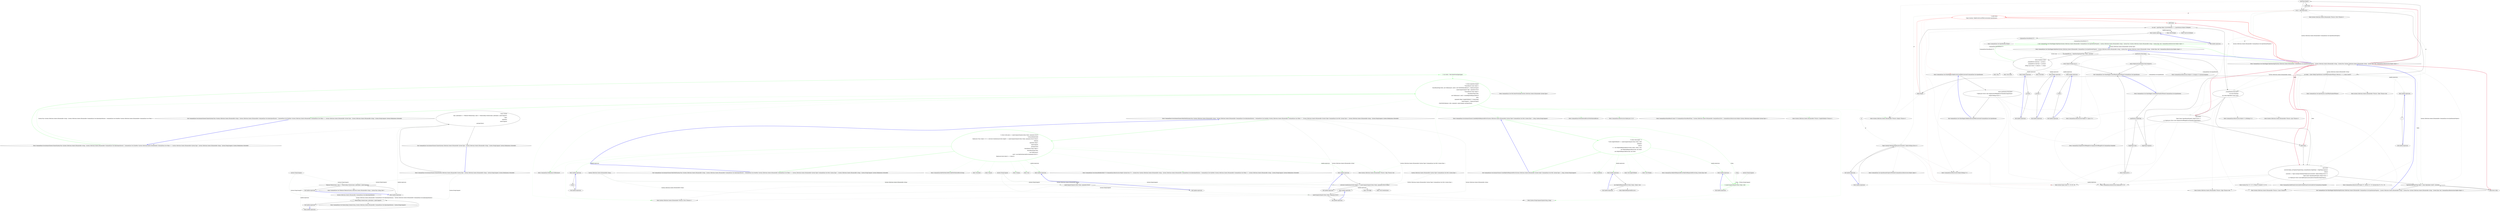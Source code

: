 digraph  {
d12 [cluster="CommandLine.Core.InstanceChooser.Choose(System.Func<System.Collections.Generic.IEnumerable<string>, System.Collections.Generic.IEnumerable<CommandLine.Core.OptionSpecification>, CommandLine.Core.StatePair<System.Collections.Generic.IEnumerable<CommandLine.Core.Token>>>, System.Collections.Generic.IEnumerable<System.Type>, System.Collections.Generic.IEnumerable<string>, System.StringComparer, System.Globalization.CultureInfo)", color=green, community=0, label="0: var verbs = Verb.SelectFromTypes(types)", span="33-33"];
d3 [cluster="CommandLine.Core.InstanceChooser.Choose(System.Func<System.Collections.Generic.IEnumerable<string>, System.Collections.Generic.IEnumerable<CommandLine.Core.OptionSpecification>, CommandLine.Core.StatePair<System.Collections.Generic.IEnumerable<CommandLine.Core.Token>>>, System.Collections.Generic.IEnumerable<System.Type>, System.Collections.Generic.IEnumerable<string>, System.StringComparer, System.Globalization.CultureInfo)", label="Entry CommandLine.Core.InstanceChooser.Choose(System.Func<System.Collections.Generic.IEnumerable<string>, System.Collections.Generic.IEnumerable<CommandLine.Core.OptionSpecification>, CommandLine.Core.StatePair<System.Collections.Generic.IEnumerable<CommandLine.Core.Token>>>, System.Collections.Generic.IEnumerable<System.Type>, System.Collections.Generic.IEnumerable<string>, System.StringComparer, System.Globalization.CultureInfo)", span="26-26"];
d13 [cluster="CommandLine.Core.InstanceChooser.Choose(System.Func<System.Collections.Generic.IEnumerable<string>, System.Collections.Generic.IEnumerable<CommandLine.Core.OptionSpecification>, CommandLine.Core.StatePair<System.Collections.Generic.IEnumerable<CommandLine.Core.Token>>>, System.Collections.Generic.IEnumerable<System.Type>, System.Collections.Generic.IEnumerable<string>, System.StringComparer, System.Globalization.CultureInfo)", color=green, community=0, label="0: return arguments.Empty()\r\n                ? ParserResult.Create<object>(\r\n                    ParserResultType.Verbs, new NullInstance(), new[] { new NoVerbSelectedError() }, Maybe.Just(types))\r\n                : nameComparer.Equals(''help'', arguments.First())\r\n                   ? ParserResult.Create<object>(\r\n                        ParserResultType.Verbs,\r\n                        new NullInstance(), new[] { CreateHelpVerbRequestedError(\r\n                            verbs,\r\n                            arguments.Skip(1).SingleOrDefault() ?? string.Empty,\r\n                            nameComparer) }, Maybe.Just(types))\r\n                   : MatchVerb(tokenizer, verbs, arguments, nameComparer, parsingCulture);", span="35-45"];
d15 [cluster="CommandLine.Core.Verb.SelectFromTypes(System.Collections.Generic.IEnumerable<System.Type>)", label="Entry CommandLine.Core.Verb.SelectFromTypes(System.Collections.Generic.IEnumerable<System.Type>)", span="40-40"];
d14 [cluster="CommandLine.Core.InstanceChooser.Choose(System.Func<System.Collections.Generic.IEnumerable<string>, System.Collections.Generic.IEnumerable<CommandLine.Core.OptionSpecification>, CommandLine.Core.StatePair<System.Collections.Generic.IEnumerable<CommandLine.Core.Token>>>, System.Collections.Generic.IEnumerable<System.Type>, System.Collections.Generic.IEnumerable<string>, System.StringComparer, System.Globalization.CultureInfo)", label="Exit CommandLine.Core.InstanceChooser.Choose(System.Func<System.Collections.Generic.IEnumerable<string>, System.Collections.Generic.IEnumerable<CommandLine.Core.OptionSpecification>, CommandLine.Core.StatePair<System.Collections.Generic.IEnumerable<CommandLine.Core.Token>>>, System.Collections.Generic.IEnumerable<System.Type>, System.Collections.Generic.IEnumerable<string>, System.StringComparer, System.Globalization.CultureInfo)", span="26-26"];
d16 [cluster="System.Collections.Generic.IEnumerable<TSource>.Empty<TSource>()", label="Entry System.Collections.Generic.IEnumerable<TSource>.Empty<TSource>()", span="62-62"];
d17 [cluster="CommandLine.NullInstance.NullInstance()", label="Entry CommandLine.NullInstance.NullInstance()", span="9-9"];
d18 [cluster="CommandLine.NoVerbSelectedError.NoVerbSelectedError()", label="Entry CommandLine.NoVerbSelectedError.NoVerbSelectedError()", span="406-406"];
d19 [cluster="CommandLine.Infrastructure.Maybe.Just<T>(T)", label="Entry CommandLine.Infrastructure.Maybe.Just<T>(T)", span="68-68"];
d20 [cluster="CommandLine.ParserResult.Create<T>(CommandLine.ParserResultType, T, System.Collections.Generic.IEnumerable<CommandLine.Error>, CommandLine.Infrastructure.Maybe<System.Collections.Generic.IEnumerable<System.Type>>)", label="Entry CommandLine.ParserResult.Create<T>(CommandLine.ParserResultType, T, System.Collections.Generic.IEnumerable<CommandLine.Error>, CommandLine.Infrastructure.Maybe<System.Collections.Generic.IEnumerable<System.Type>>)", span="105-105"];
d21 [cluster="System.Collections.Generic.IEnumerable<TSource>.First<TSource>()", label="Entry System.Collections.Generic.IEnumerable<TSource>.First<TSource>()", span="0-0"];
d22 [cluster="System.StringComparer.Equals(string, string)", label="Entry System.StringComparer.Equals(string, string)", span="0-0"];
d23 [cluster="System.Collections.Generic.IEnumerable<TSource>.Skip<TSource>(int)", label="Entry System.Collections.Generic.IEnumerable<TSource>.Skip<TSource>(int)", span="0-0"];
d24 [cluster="System.Collections.Generic.IEnumerable<TSource>.SingleOrDefault<TSource>()", label="Entry System.Collections.Generic.IEnumerable<TSource>.SingleOrDefault<TSource>()", span="0-0"];
d25 [cluster="CommandLine.Core.InstanceChooser.CreateHelpVerbRequestedError(System.Collections.Generic.IEnumerable<System.Tuple<CommandLine.Core.Verb, System.Type>>, string, System.StringComparer)", label="Entry CommandLine.Core.InstanceChooser.CreateHelpVerbRequestedError(System.Collections.Generic.IEnumerable<System.Tuple<CommandLine.Core.Verb, System.Type>>, string, System.StringComparer)", span="69-69"];
d26 [cluster="CommandLine.Core.InstanceChooser.MatchVerb(System.Func<System.Collections.Generic.IEnumerable<string>, System.Collections.Generic.IEnumerable<CommandLine.Core.OptionSpecification>, CommandLine.Core.StatePair<System.Collections.Generic.IEnumerable<CommandLine.Core.Token>>>, System.Collections.Generic.IEnumerable<System.Tuple<CommandLine.Core.Verb, System.Type>>, System.Collections.Generic.IEnumerable<string>, System.StringComparer, System.Globalization.CultureInfo)", label="Entry CommandLine.Core.InstanceChooser.MatchVerb(System.Func<System.Collections.Generic.IEnumerable<string>, System.Collections.Generic.IEnumerable<CommandLine.Core.OptionSpecification>, CommandLine.Core.StatePair<System.Collections.Generic.IEnumerable<CommandLine.Core.Token>>>, System.Collections.Generic.IEnumerable<System.Tuple<CommandLine.Core.Verb, System.Type>>, System.Collections.Generic.IEnumerable<string>, System.StringComparer, System.Globalization.CultureInfo)", span="48-48"];
d27 [cluster="CommandLine.Core.InstanceChooser.MatchVerb(System.Func<System.Collections.Generic.IEnumerable<string>, System.Collections.Generic.IEnumerable<CommandLine.Core.OptionSpecification>, CommandLine.Core.StatePair<System.Collections.Generic.IEnumerable<CommandLine.Core.Token>>>, System.Collections.Generic.IEnumerable<System.Tuple<CommandLine.Core.Verb, System.Type>>, System.Collections.Generic.IEnumerable<string>, System.StringComparer, System.Globalization.CultureInfo)", color=green, community=0, label="0: return verbs.Any(a => nameComparer.Equals(a.Item1.Name, arguments.First()))\r\n                ? InstanceBuilder.Build(\r\n                    Maybe.Just<Func<object>>(() => Activator.CreateInstance(verbs.Single(v => nameComparer.Equals(v.Item1.Name, arguments.First())).Item2)),\r\n                    tokenizer,\r\n                    arguments.Skip(1),\r\n                    nameComparer,\r\n                    parsingCulture)\r\n                : ParserResult.Create<object>(\r\n                    ParserResultType.Verbs,\r\n                    new NullInstance(),\r\n                    new[] { new BadVerbSelectedError(arguments.First()) },\r\n                    Maybe.Just(verbs.Select(v => v.Item2)));", span="55-66"];
d28 [cluster="CommandLine.Core.InstanceChooser.MatchVerb(System.Func<System.Collections.Generic.IEnumerable<string>, System.Collections.Generic.IEnumerable<CommandLine.Core.OptionSpecification>, CommandLine.Core.StatePair<System.Collections.Generic.IEnumerable<CommandLine.Core.Token>>>, System.Collections.Generic.IEnumerable<System.Tuple<CommandLine.Core.Verb, System.Type>>, System.Collections.Generic.IEnumerable<string>, System.StringComparer, System.Globalization.CultureInfo)", label="Exit CommandLine.Core.InstanceChooser.MatchVerb(System.Func<System.Collections.Generic.IEnumerable<string>, System.Collections.Generic.IEnumerable<CommandLine.Core.OptionSpecification>, CommandLine.Core.StatePair<System.Collections.Generic.IEnumerable<CommandLine.Core.Token>>>, System.Collections.Generic.IEnumerable<System.Tuple<CommandLine.Core.Verb, System.Type>>, System.Collections.Generic.IEnumerable<string>, System.StringComparer, System.Globalization.CultureInfo)", span="48-48"];
d29 [cluster="Unk.Any", label="Entry Unk.Any", span=""];
d30 [cluster="Unk.>", label="Entry Unk.>", span=""];
d31 [cluster="CommandLine.Core.InstanceBuilder.Build<T>(CommandLine.Infrastructure.Maybe<System.Func<T>>, System.Func<System.Collections.Generic.IEnumerable<string>, System.Collections.Generic.IEnumerable<CommandLine.Core.OptionSpecification>, CommandLine.Core.StatePair<System.Collections.Generic.IEnumerable<CommandLine.Core.Token>>>, System.Collections.Generic.IEnumerable<string>, System.StringComparer, System.Globalization.CultureInfo)", label="Entry CommandLine.Core.InstanceBuilder.Build<T>(CommandLine.Infrastructure.Maybe<System.Func<T>>, System.Func<System.Collections.Generic.IEnumerable<string>, System.Collections.Generic.IEnumerable<CommandLine.Core.OptionSpecification>, CommandLine.Core.StatePair<System.Collections.Generic.IEnumerable<CommandLine.Core.Token>>>, System.Collections.Generic.IEnumerable<string>, System.StringComparer, System.Globalization.CultureInfo)", span="34-34"];
d32 [cluster="CommandLine.BadVerbSelectedError.BadVerbSelectedError(string)", label="Entry CommandLine.BadVerbSelectedError.BadVerbSelectedError(string)", span="342-342"];
d33 [cluster="Unk.Select", label="Entry Unk.Select", span=""];
d34 [cluster="Unk.Just", label="Entry Unk.Just", span=""];
d35 [cluster="lambda expression", label="Entry lambda expression", span="55-55"];
d38 [cluster="lambda expression", label="Entry lambda expression", span="57-57"];
d46 [cluster="lambda expression", label="Entry lambda expression", span="66-66"];
d49 [cluster="CommandLine.Core.InstanceChooser.CreateHelpVerbRequestedError(System.Collections.Generic.IEnumerable<System.Tuple<CommandLine.Core.Verb, System.Type>>, string, System.StringComparer)", color=green, community=0, label="0: return verb.Length > 0\r\n                      ? verbs.SingleOrDefault(v => nameComparer.Equals(v.Item1.Name, verb))\r\n                             .ToMaybe()\r\n                             .Return(\r\n                                 v => new HelpVerbRequestedError(v.Item1.Name, v.Item2, true),\r\n                                 new HelpVerbRequestedError(null, null, false))\r\n                      : new HelpVerbRequestedError(null, null, false);", span="74-80"];
d50 [cluster="CommandLine.Core.InstanceChooser.CreateHelpVerbRequestedError(System.Collections.Generic.IEnumerable<System.Tuple<CommandLine.Core.Verb, System.Type>>, string, System.StringComparer)", label="Exit CommandLine.Core.InstanceChooser.CreateHelpVerbRequestedError(System.Collections.Generic.IEnumerable<System.Tuple<CommandLine.Core.Verb, System.Type>>, string, System.StringComparer)", span="69-69"];
d51 [cluster="Unk.SingleOrDefault", label="Entry Unk.SingleOrDefault", span=""];
d52 [cluster="Unk.ToMaybe", label="Entry Unk.ToMaybe", span=""];
d53 [cluster="CommandLine.HelpVerbRequestedError.HelpVerbRequestedError(string, System.Type, bool)", label="Entry CommandLine.HelpVerbRequestedError.HelpVerbRequestedError(string, System.Type, bool)", span="368-368"];
d54 [cluster="Unk.Return", label="Entry Unk.Return", span=""];
d55 [cluster="lambda expression", label="Entry lambda expression", span="75-75"];
d58 [cluster="lambda expression", label="Entry lambda expression", span="78-78"];
d56 [cluster="lambda expression", color=green, community=0, label="0: nameComparer.Equals(v.Item1.Name, verb)", span="75-75"];
d67 [label=string, span=""];
d68 [label="System.StringComparer", span=""];
d57 [cluster="lambda expression", label="Exit lambda expression", span="75-75"];
d1 [cluster="CommandLine.Core.InstanceChooser.Choose(System.Collections.Generic.IEnumerable<System.Type>, System.Collections.Generic.IEnumerable<string>, System.StringComparer, System.Globalization.CultureInfo)", label="return Choose(\r\n                (args, optionSpecs) => Tokenizer.Tokenize(args, name => NameLookup.Contains(name, optionSpecs, nameComparer)),\r\n                types,\r\n                arguments,\r\n                nameComparer,\r\n                parsingCulture);", span="18-23"];
d36 [cluster="lambda expression", label="nameComparer.Equals(a.Item1.Name, arguments.First())", span="55-55"];
d44 [cluster="lambda expression", label="nameComparer.Equals(v.Item1.Name, arguments.First())", span="57-57"];
d39 [cluster="lambda expression", label="Activator.CreateInstance(verbs.Single(v => nameComparer.Equals(v.Item1.Name, arguments.First())).Item2)", span="57-57"];
d37 [cluster="lambda expression", label="Exit lambda expression", span="55-55"];
d40 [cluster="lambda expression", label="Exit lambda expression", span="57-57"];
d48 [cluster="lambda expression", label="Exit lambda expression", span="66-66"];
d47 [cluster="lambda expression", label="v.Item2", span="66-66"];
d60 [cluster="lambda expression", label="Exit lambda expression", span="78-78"];
d59 [cluster="lambda expression", label="new HelpVerbRequestedError(v.Item1.Name, v.Item2, true)", span="78-78"];
d0 [cluster="CommandLine.Core.InstanceChooser.Choose(System.Collections.Generic.IEnumerable<System.Type>, System.Collections.Generic.IEnumerable<string>, System.StringComparer, System.Globalization.CultureInfo)", label="Entry CommandLine.Core.InstanceChooser.Choose(System.Collections.Generic.IEnumerable<System.Type>, System.Collections.Generic.IEnumerable<string>, System.StringComparer, System.Globalization.CultureInfo)", span="12-12"];
d2 [cluster="CommandLine.Core.InstanceChooser.Choose(System.Collections.Generic.IEnumerable<System.Type>, System.Collections.Generic.IEnumerable<string>, System.StringComparer, System.Globalization.CultureInfo)", label="Exit CommandLine.Core.InstanceChooser.Choose(System.Collections.Generic.IEnumerable<System.Type>, System.Collections.Generic.IEnumerable<string>, System.StringComparer, System.Globalization.CultureInfo)", span="12-12"];
d4 [cluster="lambda expression", label="Entry lambda expression", span="19-19"];
d64 [label="System.Collections.Generic.IEnumerable<string>", span=""];
d65 [label="System.StringComparer", span=""];
d43 [cluster="lambda expression", label="Entry lambda expression", span="57-57"];
d45 [cluster="lambda expression", label="Exit lambda expression", span="57-57"];
d66 [label="System.Collections.Generic.IEnumerable<System.Tuple<CommandLine.Core.Verb, System.Type>>", span=""];
d41 [cluster="Unk.Single", label="Entry Unk.Single", span=""];
d42 [cluster="Unk.CreateInstance", label="Entry Unk.CreateInstance", span=""];
d61 [cluster="HelpVerbRequestedError.cstr", label="Entry HelpVerbRequestedError.cstr", span=""];
d5 [cluster="lambda expression", label="Tokenizer.Tokenize(args, name => NameLookup.Contains(name, optionSpecs, nameComparer))", span="19-19"];
d9 [cluster="lambda expression", label="NameLookup.Contains(name, optionSpecs, nameComparer)", span="19-19"];
d6 [cluster="lambda expression", label="Exit lambda expression", span="19-19"];
d62 [label="System.StringComparer", span=""];
d7 [cluster="CommandLine.Core.Tokenizer.Tokenize(System.Collections.Generic.IEnumerable<string>, System.Func<string, bool>)", label="Entry CommandLine.Core.Tokenizer.Tokenize(System.Collections.Generic.IEnumerable<string>, System.Func<string, bool>)", span="11-11"];
d8 [cluster="lambda expression", label="Entry lambda expression", span="19-19"];
d63 [label="System.Collections.Generic.IEnumerable<CommandLine.Core.OptionSpecification>", span=""];
d10 [cluster="lambda expression", label="Exit lambda expression", span="19-19"];
d11 [cluster="CommandLine.Core.NameLookup.Contains(string, System.Collections.Generic.IEnumerable<CommandLine.Core.OptionSpecification>, System.StringComparer)", label="Entry CommandLine.Core.NameLookup.Contains(string, System.Collections.Generic.IEnumerable<CommandLine.Core.OptionSpecification>, System.StringComparer)", span="11-11"];
m0_60 [cluster="CommandLine.Core.SpecificationProperty.WithValue(CommandLine.Infrastructure.Maybe<object>)", file="ValueMapper.cs", label="Entry CommandLine.Core.SpecificationProperty.WithValue(CommandLine.Infrastructure.Maybe<object>)", span="18-18"];
m0_43 [cluster="CommandLine.Infrastructure.Maybe<T>.IsJust<T>()", file="ValueMapper.cs", label="Entry CommandLine.Infrastructure.Maybe<T>.IsJust<T>()", span="149-149"];
m0_6 [cluster="Unk.>", file="ValueMapper.cs", label="Entry Unk.>", span=""];
m0_34 [cluster="CommandLine.Core.Specification.CountOfMaxNumberOfValues()", file="ValueMapper.cs", label="Entry CommandLine.Core.Specification.CountOfMaxNumberOfValues()", span="67-67"];
m0_0 [cluster="CommandLine.Core.ValueMapper.MapValues(System.Collections.Generic.IEnumerable<CommandLine.Core.SpecificationProperty>, System.Collections.Generic.IEnumerable<string>, System.Func<System.Collections.Generic.IEnumerable<string>, System.Type, bool, CommandLine.Infrastructure.Maybe<object>>)", file="ValueMapper.cs", label="Entry CommandLine.Core.ValueMapper.MapValues(System.Collections.Generic.IEnumerable<CommandLine.Core.SpecificationProperty>, System.Collections.Generic.IEnumerable<string>, System.Func<System.Collections.Generic.IEnumerable<string>, System.Type, bool, CommandLine.Infrastructure.Maybe<object>>)", span="11-11"];
m0_3 [cluster="CommandLine.Core.ValueMapper.MapValues(System.Collections.Generic.IEnumerable<CommandLine.Core.SpecificationProperty>, System.Collections.Generic.IEnumerable<string>, System.Func<System.Collections.Generic.IEnumerable<string>, System.Type, bool, CommandLine.Infrastructure.Maybe<object>>)", color=green, community=0, file="ValueMapper.cs", label="1: Exit CommandLine.Core.ValueMapper.MapValues(System.Collections.Generic.IEnumerable<CommandLine.Core.SpecificationProperty>, System.Collections.Generic.IEnumerable<string>, System.Func<System.Collections.Generic.IEnumerable<string>, System.Type, bool, CommandLine.Infrastructure.Maybe<object>>)", span="11-11"];
m0_2 [cluster="CommandLine.Core.ValueMapper.MapValues(System.Collections.Generic.IEnumerable<CommandLine.Core.SpecificationProperty>, System.Collections.Generic.IEnumerable<string>, System.Func<System.Collections.Generic.IEnumerable<string>, System.Type, bool, CommandLine.Infrastructure.Maybe<object>>)", file="ValueMapper.cs", label="return StatePair.Create(\r\n                propAndErrors.Select(pe => pe.Item1),\r\n                propAndErrors.Select(pe => pe.Item2)\r\n                    .OfType<Just<Error>>().Select(e => e.Value)\r\n                );", span="18-22"];
m0_1 [cluster="CommandLine.Core.ValueMapper.MapValues(System.Collections.Generic.IEnumerable<CommandLine.Core.SpecificationProperty>, System.Collections.Generic.IEnumerable<string>, System.Func<System.Collections.Generic.IEnumerable<string>, System.Type, bool, CommandLine.Infrastructure.Maybe<object>>)", file="ValueMapper.cs", label="var propAndErrors = MapValuesImpl(specProps, values, converter)", span="16-16"];
m0_4 [cluster="CommandLine.Core.ValueMapper.MapValuesImpl(System.Collections.Generic.IEnumerable<CommandLine.Core.SpecificationProperty>, System.Collections.Generic.IEnumerable<string>, System.Func<System.Collections.Generic.IEnumerable<string>, System.Type, bool, CommandLine.Infrastructure.Maybe<object>>)", file="ValueMapper.cs", label="Entry CommandLine.Core.ValueMapper.MapValuesImpl(System.Collections.Generic.IEnumerable<CommandLine.Core.SpecificationProperty>, System.Collections.Generic.IEnumerable<string>, System.Func<System.Collections.Generic.IEnumerable<string>, System.Type, bool, CommandLine.Infrastructure.Maybe<object>>)", span="25-25"];
m0_56 [cluster="CommandLine.Core.Specification.IsValue()", file="ValueMapper.cs", label="Entry CommandLine.Core.Specification.IsValue()", span="15-15"];
m0_7 [cluster="Unk.Create", file="ValueMapper.cs", label="Entry Unk.Create", span=""];
m0_71 [cluster="CommandLine.Infrastructure.Maybe<T>.FromJust<T>(System.Exception)", file="ValueMapper.cs", label="Entry CommandLine.Infrastructure.Maybe<T>.FromJust<T>(System.Exception)", span="134-134"];
m0_44 [cluster="CommandLine.Infrastructure.Maybe<T>.IsNothing<T>()", file="ValueMapper.cs", label="Entry CommandLine.Infrastructure.Maybe<T>.IsNothing<T>()", span="144-144"];
m0_42 [cluster="Unk.ToMaybe", file="ValueMapper.cs", label="Entry Unk.ToMaybe", span=""];
m0_45 [cluster="System.Collections.Generic.IEnumerable<TSource>.Any<TSource>()", file="ValueMapper.cs", label="Entry System.Collections.Generic.IEnumerable<TSource>.Any<TSource>()", span="0-0"];
m0_46 [cluster="CommandLine.SequenceOutOfRangeError.SequenceOutOfRangeError(CommandLine.NameInfo)", file="ValueMapper.cs", label="Entry CommandLine.SequenceOutOfRangeError.SequenceOutOfRangeError(CommandLine.NameInfo)", span="324-324"];
m0_39 [cluster="System.Tuple.Create<T1, T2>(T1, T2)", file="ValueMapper.cs", label="Entry System.Tuple.Create<T1, T2>(T1, T2)", span="0-0"];
m0_57 [cluster="lambda expression", file="ValueMapper.cs", label="Entry lambda expression", span="57-57"];
m0_8 [cluster="lambda expression", file="ValueMapper.cs", label="Entry lambda expression", span="19-19"];
m0_11 [cluster="lambda expression", file="ValueMapper.cs", label="Entry lambda expression", span="20-20"];
m0_14 [cluster="lambda expression", file="ValueMapper.cs", label="Entry lambda expression", span="21-21"];
m0_9 [cluster="lambda expression", file="ValueMapper.cs", label="pe.Item1", span="19-19"];
m0_10 [cluster="lambda expression", file="ValueMapper.cs", label="Exit lambda expression", span="19-19"];
m0_12 [cluster="lambda expression", file="ValueMapper.cs", label="pe.Item2", span="20-20"];
m0_13 [cluster="lambda expression", file="ValueMapper.cs", label="Exit lambda expression", span="20-20"];
m0_15 [cluster="lambda expression", file="ValueMapper.cs", label="e.Value", span="21-21"];
m0_16 [cluster="lambda expression", file="ValueMapper.cs", label="Exit lambda expression", span="21-21"];
m0_58 [cluster="lambda expression", file="ValueMapper.cs", label="Tuple.Create(pt.WithValue(Maybe.Just(converted)), Maybe.Nothing<Error>())", span="57-57"];
m0_50 [cluster="lambda expression", file="ValueMapper.cs", label="Entry lambda expression", span="35-35"];
m0_53 [cluster="lambda expression", file="ValueMapper.cs", label="Entry lambda expression", span="43-43"];
m0_51 [cluster="lambda expression", file="ValueMapper.cs", label=n, span="35-35"];
m0_52 [cluster="lambda expression", file="ValueMapper.cs", label="Exit lambda expression", span="35-35"];
m0_54 [cluster="lambda expression", file="ValueMapper.cs", label="CommandLine.ParserResult<T>", span=""];
m0_55 [cluster="lambda expression", file="ValueMapper.cs", label="Exit lambda expression", span="43-43"];
m0_59 [cluster="lambda expression", file="ValueMapper.cs", label="Exit lambda expression", span="57-57"];
m0_33 [cluster="System.Collections.Generic.IEnumerable<TSource>.First<TSource>()", file="ValueMapper.cs", label="Entry System.Collections.Generic.IEnumerable<TSource>.First<TSource>()", span="0-0"];
m0_40 [cluster="System.Collections.Generic.IEnumerable<TSource>.Skip<TSource>(int)", file="ValueMapper.cs", label="Entry System.Collections.Generic.IEnumerable<TSource>.Skip<TSource>(int)", span="0-0"];
m0_37 [cluster="System.Collections.Generic.IEnumerable<TSource>.Take<TSource>(int)", file="ValueMapper.cs", label="Entry System.Collections.Generic.IEnumerable<TSource>.Take<TSource>(int)", span="0-0"];
m0_48 [cluster="System.Func<T1, T2, T3, TResult>.Invoke(T1, T2, T3)", file="ValueMapper.cs", label="Entry System.Func<T1, T2, T3, TResult>.Invoke(T1, T2, T3)", span="0-0"];
m0_38 [cluster="CommandLine.Core.ValueMapper.MakeErrorInCaseOfMinConstraint(CommandLine.Core.Specification)", file="ValueMapper.cs", label="Entry CommandLine.Core.ValueMapper.MakeErrorInCaseOfMinConstraint(CommandLine.Core.Specification)", span="83-83"];
m0_72 [cluster="CommandLine.Core.ValueMapper.MakeErrorInCaseOfMinConstraint(CommandLine.Core.Specification)", file="ValueMapper.cs", label="return specification.Min.IsJust()\r\n                ? Maybe.Just<Error>(new SequenceOutOfRangeError(NameInfo.EmptyName))\r\n                : Maybe.Nothing<Error>();", span="85-87"];
m0_73 [cluster="CommandLine.Core.ValueMapper.MakeErrorInCaseOfMinConstraint(CommandLine.Core.Specification)", file="ValueMapper.cs", label="Exit CommandLine.Core.ValueMapper.MakeErrorInCaseOfMinConstraint(CommandLine.Core.Specification)", span="83-83"];
m0_47 [cluster="CommandLine.Infrastructure.Maybe.Just<T>(T)", file="ValueMapper.cs", label="Entry CommandLine.Infrastructure.Maybe.Just<T>(T)", span="68-68"];
m0_5 [cluster="Unk.Select", file="ValueMapper.cs", label="Entry Unk.Select", span=""];
m0_49 [cluster="CommandLine.BadFormatConversionError.BadFormatConversionError(CommandLine.NameInfo)", file="ValueMapper.cs", label="Entry CommandLine.BadFormatConversionError.BadFormatConversionError(CommandLine.NameInfo)", span="313-313"];
m0_61 [cluster="CommandLine.Infrastructure.Maybe.Nothing<T>()", file="ValueMapper.cs", label="Entry CommandLine.Infrastructure.Maybe.Nothing<T>()", span="63-63"];
m0_35 [cluster="System.Collections.Generic.IEnumerable<TSource>.Count<TSource>()", file="ValueMapper.cs", label="Entry System.Collections.Generic.IEnumerable<TSource>.Count<TSource>()", span="0-0"];
m0_62 [cluster="CommandLine.Core.ValueMapper.CountOfMaxNumberOfValues(CommandLine.Core.Specification)", file="ValueMapper.cs", label="Entry CommandLine.Core.ValueMapper.CountOfMaxNumberOfValues(CommandLine.Core.Specification)", span="67-67"];
m0_63 [cluster="CommandLine.Core.ValueMapper.CountOfMaxNumberOfValues(CommandLine.Core.Specification)", file="ValueMapper.cs", label="specification.TargetType", span="69-69"];
m0_67 [cluster="CommandLine.Core.ValueMapper.CountOfMaxNumberOfValues(CommandLine.Core.Specification)", file="ValueMapper.cs", label="specification.Max.IsJust()", span="74-74"];
m0_68 [cluster="CommandLine.Core.ValueMapper.CountOfMaxNumberOfValues(CommandLine.Core.Specification)", file="ValueMapper.cs", label="return Maybe.Just(specification.Max.FromJust());", span="76-76"];
m0_64 [cluster="CommandLine.Core.ValueMapper.CountOfMaxNumberOfValues(CommandLine.Core.Specification)", file="ValueMapper.cs", label="TargetType.Scalar", span="71-71"];
m0_66 [cluster="CommandLine.Core.ValueMapper.CountOfMaxNumberOfValues(CommandLine.Core.Specification)", file="ValueMapper.cs", label="TargetType.Sequence", span="73-73"];
m0_65 [cluster="CommandLine.Core.ValueMapper.CountOfMaxNumberOfValues(CommandLine.Core.Specification)", file="ValueMapper.cs", label="return Maybe.Just(1);", span="72-72"];
m0_69 [cluster="CommandLine.Core.ValueMapper.CountOfMaxNumberOfValues(CommandLine.Core.Specification)", file="ValueMapper.cs", label="return Maybe.Nothing<int>();", span="80-80"];
m0_70 [cluster="CommandLine.Core.ValueMapper.CountOfMaxNumberOfValues(CommandLine.Core.Specification)", file="ValueMapper.cs", label="Exit CommandLine.Core.ValueMapper.CountOfMaxNumberOfValues(CommandLine.Core.Specification)", span="67-67"];
m0_41 [cluster="Unk.FirstOrDefault", file="ValueMapper.cs", label="Entry Unk.FirstOrDefault", span=""];
m0_17 [cluster="CommandLine.Core.ValueMapper.MapValuesImpl(System.Collections.Generic.IEnumerable<CommandLine.Core.SpecificationProperty>, System.Collections.Generic.IEnumerable<string>, System.Func<System.Collections.Generic.IEnumerable<string>, System.Type, bool, CommandLine.Infrastructure.Maybe<object>>)", file="ValueMapper.cs", label="specProps.Empty()", span="30-30"];
m0_18 [cluster="CommandLine.Core.ValueMapper.MapValuesImpl(System.Collections.Generic.IEnumerable<CommandLine.Core.SpecificationProperty>, System.Collections.Generic.IEnumerable<string>, System.Func<System.Collections.Generic.IEnumerable<string>, System.Type, bool, CommandLine.Infrastructure.Maybe<object>>)", file="ValueMapper.cs", label="yield break;", span="32-32"];
m0_22 [cluster="CommandLine.Core.ValueMapper.MapValuesImpl(System.Collections.Generic.IEnumerable<CommandLine.Core.SpecificationProperty>, System.Collections.Generic.IEnumerable<string>, System.Func<System.Collections.Generic.IEnumerable<string>, System.Type, bool, CommandLine.Infrastructure.Maybe<object>>)", color=red, community=0, file="ValueMapper.cs", label="0: yield return\r\n                    Tuple.Create(pt, MakeErrorInCaseOfMinConstraint(pt.Specification));", span="38-39"];
m0_23 [cluster="CommandLine.Core.ValueMapper.MapValuesImpl(System.Collections.Generic.IEnumerable<CommandLine.Core.SpecificationProperty>, System.Collections.Generic.IEnumerable<string>, System.Func<System.Collections.Generic.IEnumerable<string>, System.Type, bool, CommandLine.Infrastructure.Maybe<object>>)", file="ValueMapper.cs", label="yield break;", span="40-40"];
m0_26 [cluster="CommandLine.Core.ValueMapper.MapValuesImpl(System.Collections.Generic.IEnumerable<CommandLine.Core.SpecificationProperty>, System.Collections.Generic.IEnumerable<string>, System.Func<System.Collections.Generic.IEnumerable<string>, System.Type, bool, CommandLine.Infrastructure.Maybe<object>>)", file="ValueMapper.cs", label="yield return\r\n                    Tuple.Create<SpecificationProperty, Maybe<Error>>(\r\n                        pt, Maybe.Just<Error>(new SequenceOutOfRangeError(NameInfo.EmptyName)));", span="48-50"];
m0_27 [cluster="CommandLine.Core.ValueMapper.MapValuesImpl(System.Collections.Generic.IEnumerable<CommandLine.Core.SpecificationProperty>, System.Collections.Generic.IEnumerable<string>, System.Func<System.Collections.Generic.IEnumerable<string>, System.Type, bool, CommandLine.Infrastructure.Maybe<object>>)", file="ValueMapper.cs", label="yield break;", span="51-51"];
m0_28 [cluster="CommandLine.Core.ValueMapper.MapValuesImpl(System.Collections.Generic.IEnumerable<CommandLine.Core.SpecificationProperty>, System.Collections.Generic.IEnumerable<string>, System.Func<System.Collections.Generic.IEnumerable<string>, System.Type, bool, CommandLine.Infrastructure.Maybe<object>>)", file="ValueMapper.cs", label="yield return\r\n                converter(taken, pt.Property.PropertyType, pt.Specification.TargetType != TargetType.Sequence)\r\n                    .Return(\r\n                        converted => Tuple.Create(pt.WithValue(Maybe.Just(converted)), Maybe.Nothing<Error>()),\r\n                        Tuple.Create<SpecificationProperty, Maybe<Error>>(\r\n                            pt, Maybe.Just<Error>(new BadFormatConversionError(NameInfo.EmptyName))));", span="54-59"];
m0_30 [cluster="CommandLine.Core.ValueMapper.MapValuesImpl(System.Collections.Generic.IEnumerable<CommandLine.Core.SpecificationProperty>, System.Collections.Generic.IEnumerable<string>, System.Func<System.Collections.Generic.IEnumerable<string>, System.Type, bool, CommandLine.Infrastructure.Maybe<object>>)", file="ValueMapper.cs", label="yield return value;", span="63-63"];
m0_19 [cluster="CommandLine.Core.ValueMapper.MapValuesImpl(System.Collections.Generic.IEnumerable<CommandLine.Core.SpecificationProperty>, System.Collections.Generic.IEnumerable<string>, System.Func<System.Collections.Generic.IEnumerable<string>, System.Type, bool, CommandLine.Infrastructure.Maybe<object>>)", file="ValueMapper.cs", label="var pt = specProps.First()", span="34-34"];
m0_20 [cluster="CommandLine.Core.ValueMapper.MapValuesImpl(System.Collections.Generic.IEnumerable<CommandLine.Core.SpecificationProperty>, System.Collections.Generic.IEnumerable<string>, System.Func<System.Collections.Generic.IEnumerable<string>, System.Type, bool, CommandLine.Infrastructure.Maybe<object>>)", file="ValueMapper.cs", label="var taken = values.Take(pt.Specification.CountOfMaxNumberOfValues().Return(n => n, values.Count()))", span="35-35"];
m0_24 [cluster="CommandLine.Core.ValueMapper.MapValuesImpl(System.Collections.Generic.IEnumerable<CommandLine.Core.SpecificationProperty>, System.Collections.Generic.IEnumerable<string>, System.Func<System.Collections.Generic.IEnumerable<string>, System.Type, bool, CommandLine.Infrastructure.Maybe<object>>)", file="ValueMapper.cs", label="var next = specProps.Skip(1).FirstOrDefault(s => s.Specification.IsValue()).ToMaybe()", span="43-43"];
m0_25 [cluster="CommandLine.Core.ValueMapper.MapValuesImpl(System.Collections.Generic.IEnumerable<CommandLine.Core.SpecificationProperty>, System.Collections.Generic.IEnumerable<string>, System.Func<System.Collections.Generic.IEnumerable<string>, System.Type, bool, CommandLine.Infrastructure.Maybe<object>>)", file="ValueMapper.cs", label="pt.Specification.Max.IsJust()\r\n                && next.IsNothing()\r\n                && values.Skip(taken.Count()).Any()", span="44-46"];
m0_29 [cluster="CommandLine.Core.ValueMapper.MapValuesImpl(System.Collections.Generic.IEnumerable<CommandLine.Core.SpecificationProperty>, System.Collections.Generic.IEnumerable<string>, System.Func<System.Collections.Generic.IEnumerable<string>, System.Type, bool, CommandLine.Infrastructure.Maybe<object>>)", file="ValueMapper.cs", label="MapValuesImpl(specProps.Skip(1), values.Skip(taken.Count()), converter)", span="61-61"];
m0_21 [cluster="CommandLine.Core.ValueMapper.MapValuesImpl(System.Collections.Generic.IEnumerable<CommandLine.Core.SpecificationProperty>, System.Collections.Generic.IEnumerable<string>, System.Func<System.Collections.Generic.IEnumerable<string>, System.Type, bool, CommandLine.Infrastructure.Maybe<object>>)", file="ValueMapper.cs", label="taken.Empty()", span="36-36"];
m0_31 [cluster="CommandLine.Core.ValueMapper.MapValuesImpl(System.Collections.Generic.IEnumerable<CommandLine.Core.SpecificationProperty>, System.Collections.Generic.IEnumerable<string>, System.Func<System.Collections.Generic.IEnumerable<string>, System.Type, bool, CommandLine.Infrastructure.Maybe<object>>)", file="ValueMapper.cs", label="Exit CommandLine.Core.ValueMapper.MapValuesImpl(System.Collections.Generic.IEnumerable<CommandLine.Core.SpecificationProperty>, System.Collections.Generic.IEnumerable<string>, System.Func<System.Collections.Generic.IEnumerable<string>, System.Type, bool, CommandLine.Infrastructure.Maybe<object>>)", span="25-25"];
m0_36 [cluster="CommandLine.Infrastructure.Maybe<T1>.Return<T1, T2>(System.Func<T1, T2>, T2)", file="ValueMapper.cs", label="Entry CommandLine.Infrastructure.Maybe<T1>.Return<T1, T2>(System.Func<T1, T2>, T2)", span="100-100"];
m0_74 [file="ValueMapper.cs", label=pt, span=""];
d12 -> d13  [color=green, key=0, style=solid];
d12 -> d15  [color=green, key=2, style=dotted];
d3 -> d12  [color=green, key=0, style=solid];
d3 -> d13  [color=green, key=1, label="System.Func<System.Collections.Generic.IEnumerable<string>, System.Collections.Generic.IEnumerable<CommandLine.Core.OptionSpecification>, CommandLine.Core.StatePair<System.Collections.Generic.IEnumerable<CommandLine.Core.Token>>>", style=dashed];
d13 -> d14  [color=green, key=0, style=solid];
d13 -> d16  [color=green, key=2, style=dotted];
d13 -> d17  [color=green, key=2, style=dotted];
d13 -> d18  [color=green, key=2, style=dotted];
d13 -> d19  [color=green, key=2, style=dotted];
d13 -> d20  [color=green, key=2, style=dotted];
d13 -> d21  [color=green, key=2, style=dotted];
d13 -> d22  [color=green, key=2, style=dotted];
d13 -> d23  [color=green, key=2, style=dotted];
d13 -> d24  [color=green, key=2, style=dotted];
d13 -> d25  [color=green, key=2, style=dotted];
d13 -> d26  [color=green, key=2, style=dotted];
d14 -> d3  [color=blue, key=0, style=bold];
d25 -> d49  [color=green, key=0, style=solid];
d25 -> d56  [color=green, key=1, label=string, style=dashed];
d26 -> d27  [color=green, key=0, style=solid];
d26 -> d36  [color=darkseagreen4, key=1, label="System.Collections.Generic.IEnumerable<string>", style=dashed];
d26 -> d39  [color=darkseagreen4, key=1, label="System.Collections.Generic.IEnumerable<System.Tuple<CommandLine.Core.Verb, System.Type>>", style=dashed];
d26 -> d44  [color=darkseagreen4, key=1, label="System.Collections.Generic.IEnumerable<string>", style=dashed];
d27 -> d28  [color=green, key=0, style=solid];
d27 -> d29  [color=green, key=2, style=dotted];
d27 -> d30  [color=green, key=2, style=dotted];
d27 -> d23  [color=green, key=2, style=dotted];
d27 -> d31  [color=green, key=2, style=dotted];
d27 -> d17  [color=green, key=2, style=dotted];
d27 -> d32  [color=green, key=2, style=dotted];
d27 -> d21  [color=green, key=2, style=dotted];
d27 -> d33  [color=green, key=2, style=dotted];
d27 -> d34  [color=green, key=2, style=dotted];
d27 -> d35  [color=green, key=1, label="lambda expression", style=dashed];
d27 -> d38  [color=green, key=1, label="lambda expression", style=dashed];
d27 -> d46  [color=green, key=1, label="lambda expression", style=dashed];
d28 -> d26  [color=blue, key=0, style=bold];
d35 -> d36  [key=0, style=solid];
d38 -> d39  [key=0, style=solid];
d46 -> d47  [key=0, style=solid];
d49 -> d50  [color=green, key=0, style=solid];
d49 -> d51  [color=green, key=2, style=dotted];
d49 -> d52  [color=green, key=2, style=dotted];
d49 -> d53  [color=green, key=2, style=dotted];
d49 -> d54  [color=green, key=2, style=dotted];
d49 -> d55  [color=green, key=1, label="lambda expression", style=dashed];
d49 -> d58  [color=green, key=1, label="lambda expression", style=dashed];
d50 -> d25  [color=blue, key=0, style=bold];
d55 -> d56  [color=green, key=0, style=solid];
d58 -> d59  [key=0, style=solid];
d56 -> d57  [color=green, key=0, style=solid];
d56 -> d22  [color=green, key=2, style=dotted];
d67 -> d56  [color=green, key=1, label=string, style=dashed];
d68 -> d56  [color=green, key=1, label="System.StringComparer", style=dashed];
d57 -> d55  [color=blue, key=0, style=bold];
d1 -> d3  [key=2, style=dotted];
d1 -> d2  [key=0, style=solid];
d1 -> d4  [color=darkseagreen4, key=1, label="lambda expression", style=dashed];
d36 -> d21  [key=2, style=dotted];
d36 -> d22  [key=2, style=dotted];
d36 -> d37  [key=0, style=solid];
d44 -> d21  [key=2, style=dotted];
d44 -> d22  [key=2, style=dotted];
d44 -> d45  [key=0, style=solid];
d39 -> d40  [key=0, style=solid];
d39 -> d41  [key=2, style=dotted];
d39 -> d42  [key=2, style=dotted];
d39 -> d43  [color=darkseagreen4, key=1, label="lambda expression", style=dashed];
d37 -> d35  [color=blue, key=0, style=bold];
d40 -> d38  [color=blue, key=0, style=bold];
d48 -> d46  [color=blue, key=0, style=bold];
d47 -> d48  [key=0, style=solid];
d60 -> d58  [color=blue, key=0, style=bold];
d59 -> d60  [key=0, style=solid];
d59 -> d61  [key=2, style=dotted];
d0 -> d1  [key=0, style=solid];
d0 -> d5  [color=darkseagreen4, key=1, label="System.StringComparer", style=dashed];
d0 -> d9  [color=darkseagreen4, key=1, label="System.StringComparer", style=dashed];
d2 -> d0  [color=blue, key=0, style=bold];
d4 -> d5  [key=0, style=solid];
d4 -> d9  [color=darkseagreen4, key=1, label="System.Collections.Generic.IEnumerable<CommandLine.Core.OptionSpecification>", style=dashed];
d64 -> d36  [color=darkseagreen4, key=1, label="System.Collections.Generic.IEnumerable<string>", style=dashed];
d64 -> d44  [color=darkseagreen4, key=1, label="System.Collections.Generic.IEnumerable<string>", style=dashed];
d64 -> d39  [color=darkseagreen4, key=1, label="System.Collections.Generic.IEnumerable<string>", style=dashed];
d65 -> d36  [color=darkseagreen4, key=1, label="System.StringComparer", style=dashed];
d65 -> d44  [color=darkseagreen4, key=1, label="System.StringComparer", style=dashed];
d65 -> d39  [color=darkseagreen4, key=1, label="System.StringComparer", style=dashed];
d43 -> d44  [key=0, style=solid];
d45 -> d43  [color=blue, key=0, style=bold];
d66 -> d39  [color=darkseagreen4, key=1, label="System.Collections.Generic.IEnumerable<System.Tuple<CommandLine.Core.Verb, System.Type>>", style=dashed];
d5 -> d6  [key=0, style=solid];
d5 -> d7  [key=2, style=dotted];
d5 -> d8  [color=darkseagreen4, key=1, label="lambda expression", style=dashed];
d9 -> d10  [key=0, style=solid];
d9 -> d11  [key=2, style=dotted];
d6 -> d4  [color=blue, key=0, style=bold];
d62 -> d5  [color=darkseagreen4, key=1, label="System.StringComparer", style=dashed];
d62 -> d9  [color=darkseagreen4, key=1, label="System.StringComparer", style=dashed];
d8 -> d9  [key=0, style=solid];
d63 -> d9  [color=darkseagreen4, key=1, label="System.Collections.Generic.IEnumerable<CommandLine.Core.OptionSpecification>", style=dashed];
d10 -> d8  [color=blue, key=0, style=bold];
m0_0 -> m0_3  [color=green, key=1, label="System.Collections.Generic.IEnumerable<System.Type>", style=dashed];
m0_0 -> m0_1  [key=0, style=solid];
m0_0 -> m0_2  [color=darkseagreen4, key=1, label="System.Type", style=dashed];
m0_3 -> m0_4  [color=green, key=0, style=solid];
m0_3 -> m0_0  [color=blue, key=0, style=bold];
m0_2 -> m0_3  [color=green, key=0, style=solid];
m0_2 -> m0_5  [key=2, style=dotted];
m0_2 -> m0_6  [key=2, style=dotted];
m0_2 -> m0_7  [key=2, style=dotted];
m0_2 -> m0_8  [color=darkseagreen4, key=1, label="lambda expression", style=dashed];
m0_2 -> m0_11  [color=darkseagreen4, key=1, label="lambda expression", style=dashed];
m0_2 -> m0_14  [color=darkseagreen4, key=1, label="lambda expression", style=dashed];
m0_1 -> m0_2  [key=0, style=solid];
m0_1 -> m0_4  [key=2, style=dotted];
m0_4 -> m0_0  [color=blue, key=0, style=bold];
m0_4 -> m0_17  [key=0, style=solid];
m0_4 -> m0_18  [color=crimson, key=0, style=bold];
m0_4 -> m0_22  [color=red, key=0, style=bold];
m0_4 -> m0_23  [color=crimson, key=0, style=bold];
m0_4 -> m0_26  [color=crimson, key=0, style=bold];
m0_4 -> m0_27  [color=crimson, key=0, style=bold];
m0_4 -> m0_28  [color=crimson, key=0, style=bold];
m0_4 -> m0_30  [color=crimson, key=0, style=bold];
m0_4 -> m0_19  [color=darkseagreen4, key=1, label="System.Collections.Generic.IEnumerable<CommandLine.Core.SpecificationProperty>", style=dashed];
m0_4 -> m0_20  [color=darkseagreen4, key=1, label="System.Collections.Generic.IEnumerable<string>", style=dashed];
m0_4 -> m0_24  [color=darkseagreen4, key=1, label="System.Collections.Generic.IEnumerable<CommandLine.Core.SpecificationProperty>", style=dashed];
m0_4 -> m0_25  [color=darkseagreen4, key=1, label="System.Collections.Generic.IEnumerable<string>", style=dashed];
m0_4 -> m0_29  [color=darkseagreen4, key=1, label="System.Collections.Generic.IEnumerable<CommandLine.Core.SpecificationProperty>", style=dashed];
m0_57 -> m0_58  [key=0, style=solid];
m0_8 -> m0_9  [key=0, style=solid];
m0_11 -> m0_12  [key=0, style=solid];
m0_14 -> m0_15  [key=0, style=solid];
m0_9 -> m0_10  [key=0, style=solid];
m0_10 -> m0_8  [color=blue, key=0, style=bold];
m0_12 -> m0_13  [key=0, style=solid];
m0_13 -> m0_11  [color=blue, key=0, style=bold];
m0_15 -> m0_16  [key=0, style=solid];
m0_16 -> m0_14  [color=blue, key=0, style=bold];
m0_58 -> m0_59  [key=0, style=solid];
m0_58 -> m0_47  [key=2, style=dotted];
m0_58 -> m0_60  [key=2, style=dotted];
m0_58 -> m0_61  [key=2, style=dotted];
m0_58 -> m0_39  [key=2, style=dotted];
m0_50 -> m0_51  [key=0, style=solid];
m0_53 -> m0_54  [key=0, style=solid];
m0_51 -> m0_52  [key=0, style=solid];
m0_52 -> m0_50  [color=blue, key=0, style=bold];
m0_54 -> m0_55  [key=0, style=solid];
m0_54 -> m0_56  [key=2, style=dotted];
m0_54 -> m0_3  [color=green, key=1, label="CommandLine.ParserResult<T>", style=dashed];
m0_54 -> m0_1  [color=darkseagreen4, key=1, label="CommandLine.ParserResult<T>", style=dashed];
m0_54 -> m0_2  [color=darkseagreen4, key=1, label="CommandLine.ParserResult<T>", style=dashed];
m0_55 -> m0_53  [color=blue, key=0, style=bold];
m0_59 -> m0_57  [color=blue, key=0, style=bold];
m0_38 -> m0_72  [key=0, style=solid];
m0_72 -> m0_73  [key=0, style=solid];
m0_72 -> m0_43  [key=2, style=dotted];
m0_72 -> m0_46  [key=2, style=dotted];
m0_72 -> m0_47  [key=2, style=dotted];
m0_72 -> m0_61  [key=2, style=dotted];
m0_73 -> m0_38  [color=blue, key=0, style=bold];
m0_62 -> m0_63  [key=0, style=solid];
m0_62 -> m0_67  [color=darkseagreen4, key=1, label="CommandLine.Core.Specification", style=dashed];
m0_62 -> m0_68  [color=darkseagreen4, key=1, label="CommandLine.Core.Specification", style=dashed];
m0_63 -> m0_64  [key=0, style=solid];
m0_63 -> m0_66  [key=0, style=solid];
m0_67 -> m0_68  [key=0, style=solid];
m0_67 -> m0_69  [key=0, style=solid];
m0_67 -> m0_43  [key=2, style=dotted];
m0_68 -> m0_70  [key=0, style=solid];
m0_68 -> m0_71  [key=2, style=dotted];
m0_68 -> m0_47  [key=2, style=dotted];
m0_64 -> m0_65  [key=0, style=solid];
m0_66 -> m0_67  [key=0, style=solid];
m0_65 -> m0_70  [key=0, style=solid];
m0_65 -> m0_47  [key=2, style=dotted];
m0_69 -> m0_70  [key=0, style=solid];
m0_69 -> m0_61  [key=2, style=dotted];
m0_70 -> m0_62  [color=blue, key=0, style=bold];
m0_17 -> m0_18  [key=0, style=solid];
m0_17 -> m0_19  [key=0, style=solid];
m0_17 -> d16  [key=2, style=dotted];
m0_18 -> m0_19  [key=0, style=solid];
m0_22 -> m0_23  [color=red, key=0, style=solid];
m0_22 -> m0_38  [color=red, key=2, style=dotted];
m0_22 -> m0_39  [color=red, key=2, style=dotted];
m0_23 -> m0_24  [key=0, style=solid];
m0_26 -> m0_27  [key=0, style=solid];
m0_26 -> m0_46  [key=2, style=dotted];
m0_26 -> m0_47  [key=2, style=dotted];
m0_26 -> m0_39  [key=2, style=dotted];
m0_27 -> m0_28  [key=0, style=solid];
m0_28 -> m0_29  [key=0, style=solid];
m0_28 -> m0_48  [key=2, style=dotted];
m0_28 -> m0_49  [key=2, style=dotted];
m0_28 -> m0_47  [key=2, style=dotted];
m0_28 -> m0_39  [key=2, style=dotted];
m0_28 -> m0_36  [key=2, style=dotted];
m0_28 -> m0_57  [color=darkseagreen4, key=1, label="lambda expression", style=dashed];
m0_30 -> m0_29  [key=0, style=solid];
m0_19 -> m0_20  [key=0, style=solid];
m0_19 -> m0_33  [key=2, style=dotted];
m0_19 -> m0_22  [color=red, key=1, label=pt, style=dashed];
m0_19 -> m0_25  [color=darkseagreen4, key=1, label=pt, style=dashed];
m0_19 -> m0_26  [color=darkseagreen4, key=1, label=pt, style=dashed];
m0_19 -> m0_28  [color=darkseagreen4, key=1, label=pt, style=dashed];
m0_19 -> m0_58  [color=darkseagreen4, key=1, label=pt, style=dashed];
m0_20 -> m0_21  [key=0, style=solid];
m0_20 -> m0_34  [key=2, style=dotted];
m0_20 -> m0_35  [key=2, style=dotted];
m0_20 -> m0_36  [key=2, style=dotted];
m0_20 -> m0_37  [key=2, style=dotted];
m0_20 -> m0_50  [color=darkseagreen4, key=1, label="lambda expression", style=dashed];
m0_20 -> m0_25  [color=darkseagreen4, key=1, label=taken, style=dashed];
m0_20 -> m0_28  [color=darkseagreen4, key=1, label=taken, style=dashed];
m0_20 -> m0_29  [color=darkseagreen4, key=1, label=taken, style=dashed];
m0_24 -> m0_25  [key=0, style=solid];
m0_24 -> m0_40  [key=2, style=dotted];
m0_24 -> m0_41  [key=2, style=dotted];
m0_24 -> m0_42  [key=2, style=dotted];
m0_24 -> m0_53  [color=darkseagreen4, key=1, label="lambda expression", style=dashed];
m0_25 -> m0_26  [key=0, style=solid];
m0_25 -> m0_28  [key=0, style=solid];
m0_25 -> m0_43  [key=2, style=dotted];
m0_25 -> m0_44  [key=2, style=dotted];
m0_25 -> m0_35  [key=2, style=dotted];
m0_25 -> m0_40  [key=2, style=dotted];
m0_25 -> m0_45  [key=2, style=dotted];
m0_29 -> m0_30  [key=0, style=solid];
m0_29 -> m0_31  [key=0, style=solid];
m0_29 -> m0_40  [key=2, style=dotted];
m0_29 -> m0_35  [key=2, style=dotted];
m0_29 -> m0_4  [key=2, style=dotted];
m0_21 -> m0_22  [color=red, key=0, style=solid];
m0_21 -> m0_24  [key=0, style=solid];
m0_21 -> d16  [key=2, style=dotted];
m0_31 -> m0_4  [color=blue, key=0, style=bold];
m0_74 -> m0_58  [color=darkseagreen4, key=1, label=pt, style=dashed];
}

